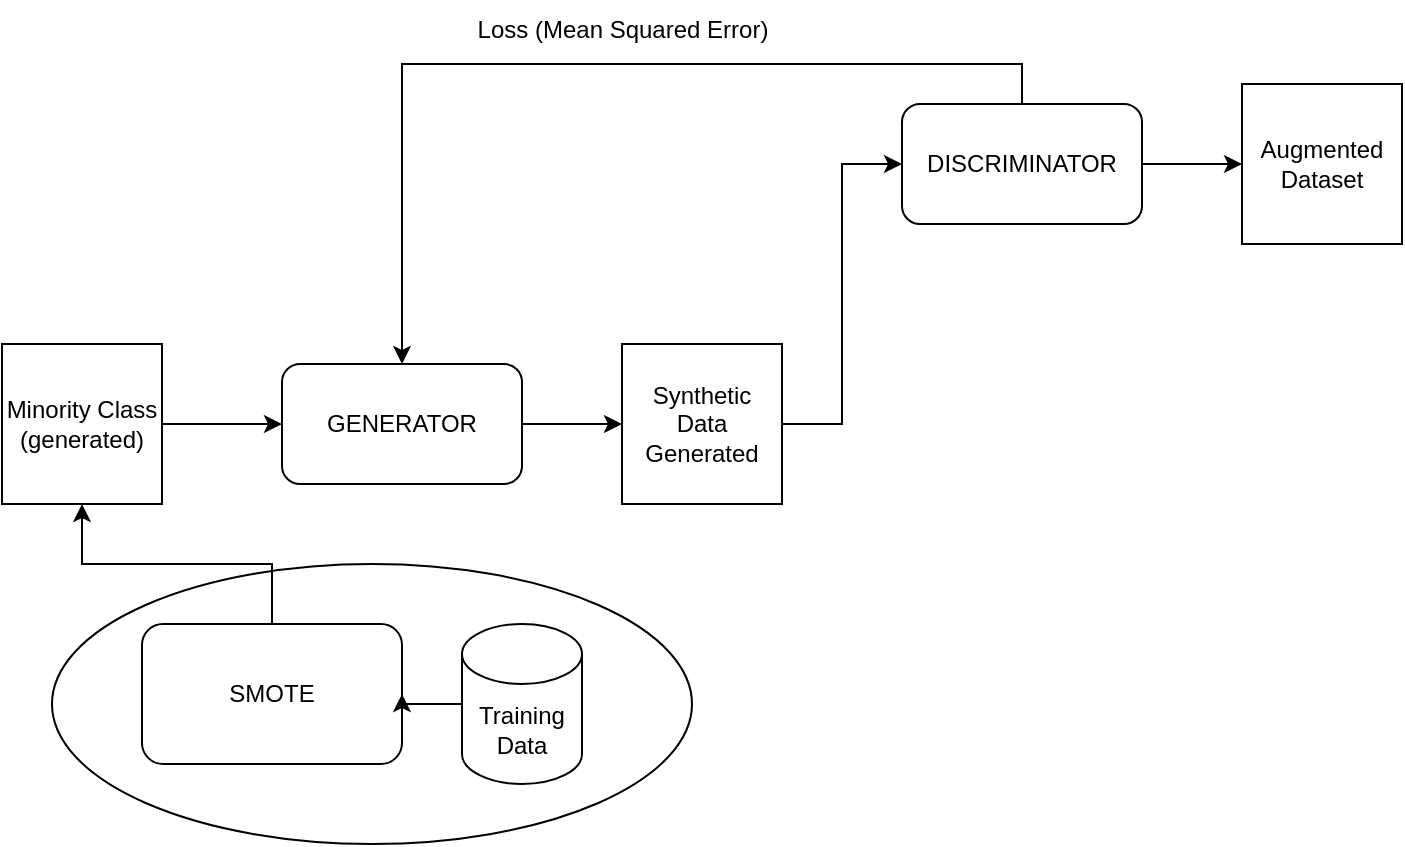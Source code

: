 <mxfile version="24.3.0" type="github">
  <diagram name="Page-1" id="xpD2c4fOBnshg5GIbnfj">
    <mxGraphModel dx="1050" dy="564" grid="1" gridSize="10" guides="1" tooltips="1" connect="1" arrows="1" fold="1" page="1" pageScale="1" pageWidth="850" pageHeight="1100" math="0" shadow="0">
      <root>
        <mxCell id="0" />
        <mxCell id="1" parent="0" />
        <mxCell id="lns7MgpE1PEDk0ERuIS9-11" style="edgeStyle=orthogonalEdgeStyle;rounded=0;orthogonalLoop=1;jettySize=auto;html=1;exitX=1;exitY=0.5;exitDx=0;exitDy=0;entryX=0;entryY=0.5;entryDx=0;entryDy=0;" parent="1" source="lns7MgpE1PEDk0ERuIS9-2" target="lns7MgpE1PEDk0ERuIS9-4" edge="1">
          <mxGeometry relative="1" as="geometry" />
        </mxCell>
        <mxCell id="lns7MgpE1PEDk0ERuIS9-2" value="Minority Class&lt;div&gt;(generated)&lt;/div&gt;" style="whiteSpace=wrap;html=1;aspect=fixed;" parent="1" vertex="1">
          <mxGeometry x="80" y="710" width="80" height="80" as="geometry" />
        </mxCell>
        <mxCell id="lns7MgpE1PEDk0ERuIS9-21" style="edgeStyle=orthogonalEdgeStyle;rounded=0;orthogonalLoop=1;jettySize=auto;html=1;exitX=0.5;exitY=0;exitDx=0;exitDy=0;" parent="1" source="lns7MgpE1PEDk0ERuIS9-3" target="lns7MgpE1PEDk0ERuIS9-4" edge="1">
          <mxGeometry relative="1" as="geometry" />
        </mxCell>
        <mxCell id="lns7MgpE1PEDk0ERuIS9-3" value="DISCRIMINATOR" style="rounded=1;whiteSpace=wrap;html=1;" parent="1" vertex="1">
          <mxGeometry x="530" y="590" width="120" height="60" as="geometry" />
        </mxCell>
        <mxCell id="lns7MgpE1PEDk0ERuIS9-13" style="edgeStyle=orthogonalEdgeStyle;rounded=0;orthogonalLoop=1;jettySize=auto;html=1;" parent="1" source="lns7MgpE1PEDk0ERuIS9-4" target="lns7MgpE1PEDk0ERuIS9-5" edge="1">
          <mxGeometry relative="1" as="geometry" />
        </mxCell>
        <mxCell id="lns7MgpE1PEDk0ERuIS9-4" value="GENERATOR" style="rounded=1;whiteSpace=wrap;html=1;" parent="1" vertex="1">
          <mxGeometry x="220" y="720" width="120" height="60" as="geometry" />
        </mxCell>
        <mxCell id="lns7MgpE1PEDk0ERuIS9-14" style="edgeStyle=orthogonalEdgeStyle;rounded=0;orthogonalLoop=1;jettySize=auto;html=1;entryX=0;entryY=0.5;entryDx=0;entryDy=0;" parent="1" source="lns7MgpE1PEDk0ERuIS9-5" target="lns7MgpE1PEDk0ERuIS9-3" edge="1">
          <mxGeometry relative="1" as="geometry" />
        </mxCell>
        <mxCell id="lns7MgpE1PEDk0ERuIS9-5" value="Synthetic Data Generated" style="whiteSpace=wrap;html=1;aspect=fixed;" parent="1" vertex="1">
          <mxGeometry x="390" y="710" width="80" height="80" as="geometry" />
        </mxCell>
        <mxCell id="lns7MgpE1PEDk0ERuIS9-6" value="Augmented Dataset" style="whiteSpace=wrap;html=1;aspect=fixed;" parent="1" vertex="1">
          <mxGeometry x="700" y="580" width="80" height="80" as="geometry" />
        </mxCell>
        <mxCell id="lns7MgpE1PEDk0ERuIS9-7" value="" style="ellipse;whiteSpace=wrap;html=1;" parent="1" vertex="1">
          <mxGeometry x="105" y="820" width="320" height="140" as="geometry" />
        </mxCell>
        <mxCell id="lns7MgpE1PEDk0ERuIS9-10" style="edgeStyle=orthogonalEdgeStyle;rounded=0;orthogonalLoop=1;jettySize=auto;html=1;exitX=0.5;exitY=0;exitDx=0;exitDy=0;entryX=0.5;entryY=1;entryDx=0;entryDy=0;" parent="1" source="lns7MgpE1PEDk0ERuIS9-8" target="lns7MgpE1PEDk0ERuIS9-2" edge="1">
          <mxGeometry relative="1" as="geometry" />
        </mxCell>
        <mxCell id="lns7MgpE1PEDk0ERuIS9-8" value="SMOTE" style="rounded=1;whiteSpace=wrap;html=1;" parent="1" vertex="1">
          <mxGeometry x="150" y="850" width="130" height="70" as="geometry" />
        </mxCell>
        <mxCell id="lns7MgpE1PEDk0ERuIS9-16" style="edgeStyle=orthogonalEdgeStyle;rounded=0;orthogonalLoop=1;jettySize=auto;html=1;exitX=0;exitY=0.5;exitDx=0;exitDy=0;exitPerimeter=0;entryX=1;entryY=0.5;entryDx=0;entryDy=0;" parent="1" source="lns7MgpE1PEDk0ERuIS9-9" target="lns7MgpE1PEDk0ERuIS9-8" edge="1">
          <mxGeometry relative="1" as="geometry" />
        </mxCell>
        <mxCell id="lns7MgpE1PEDk0ERuIS9-9" value="Training Data" style="shape=cylinder3;whiteSpace=wrap;html=1;boundedLbl=1;backgroundOutline=1;size=15;" parent="1" vertex="1">
          <mxGeometry x="310" y="850" width="60" height="80" as="geometry" />
        </mxCell>
        <mxCell id="lns7MgpE1PEDk0ERuIS9-15" style="edgeStyle=orthogonalEdgeStyle;rounded=0;orthogonalLoop=1;jettySize=auto;html=1;exitX=1;exitY=0.5;exitDx=0;exitDy=0;entryX=0;entryY=0.5;entryDx=0;entryDy=0;" parent="1" source="lns7MgpE1PEDk0ERuIS9-3" target="lns7MgpE1PEDk0ERuIS9-6" edge="1">
          <mxGeometry relative="1" as="geometry" />
        </mxCell>
        <mxCell id="lns7MgpE1PEDk0ERuIS9-22" value="Loss (Mean Squared Error)" style="text;html=1;align=center;verticalAlign=middle;resizable=0;points=[];autosize=1;strokeColor=none;fillColor=none;" parent="1" vertex="1">
          <mxGeometry x="305" y="538" width="170" height="30" as="geometry" />
        </mxCell>
      </root>
    </mxGraphModel>
  </diagram>
</mxfile>
